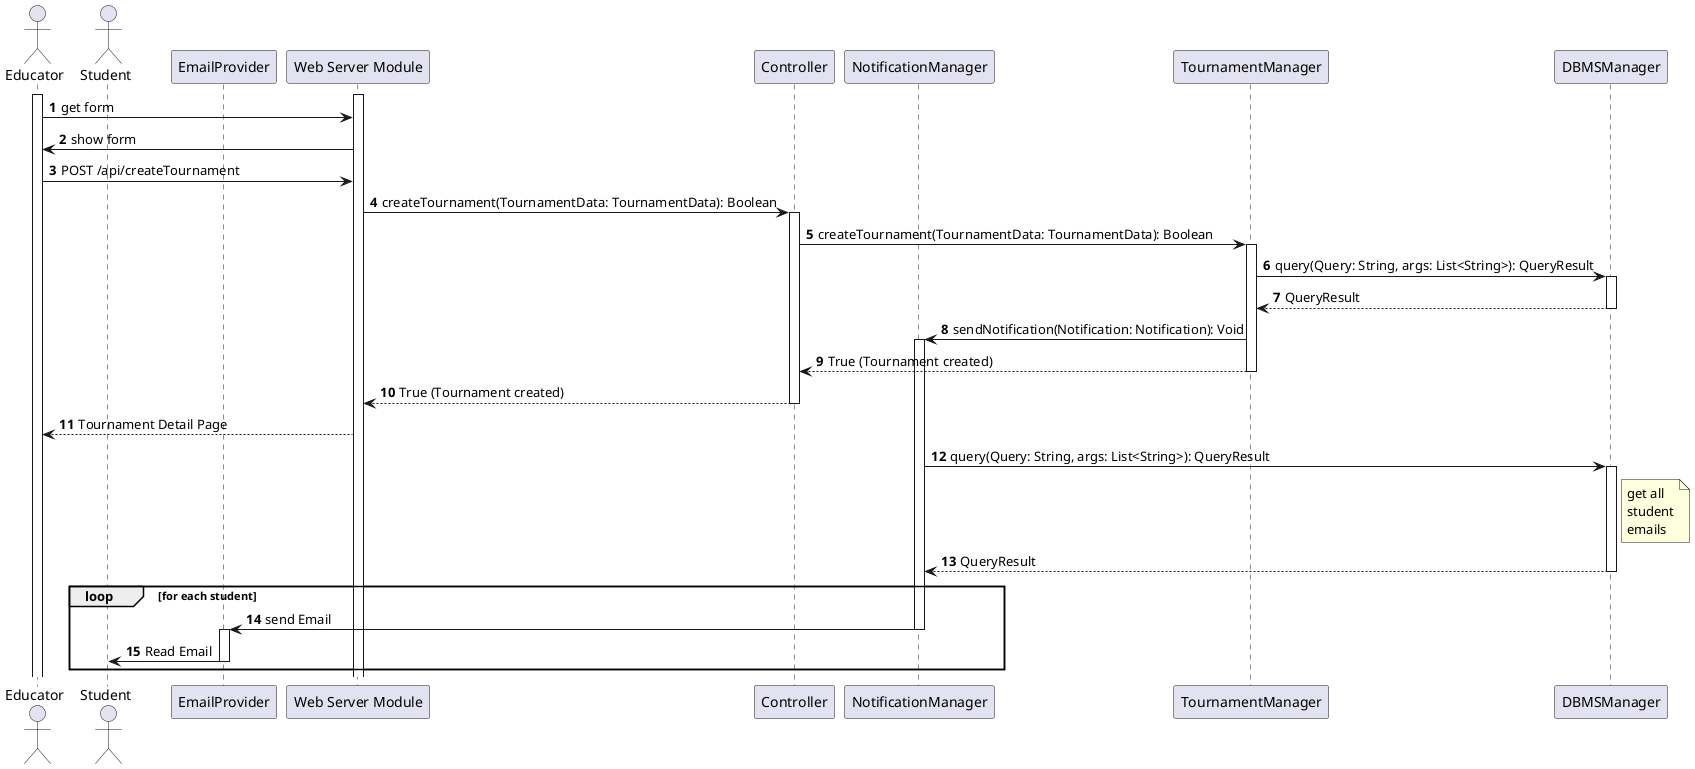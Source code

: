 @startuml

'NEW
autonumber
actor Educator as E
actor Student as S
participant EmailProvider as EM
participant "Web Server Module" as WS
participant Controller as C
participant NotificationManager as NM
participant TournamentManager as TM
participant DBMSManager as DB

activate E
activate WS
E -> WS: get form
WS -> E: show form
E -> WS: POST /api/createTournament
WS -> C: createTournament(TournamentData: TournamentData): Boolean
activate C
C -> TM: createTournament(TournamentData: TournamentData): Boolean
activate TM
TM -> DB: query(Query: String, args: List<String>): QueryResult
activate DB
DB --> TM: QueryResult
deactivate DB
TM -> NM: sendNotification(Notification: Notification): Void
activate NM
TM --> C: True (Tournament created)
deactivate TM
C --> WS: True (Tournament created)
deactivate C
WS --> E: Tournament Detail Page
NM -> DB: query(Query: String, args: List<String>): QueryResult
note right of DB: get all\nstudent\nemails
activate DB
DB --> NM: QueryResult
deactivate DB
loop for each student
NM -> EM: send Email
deactivate NM
activate EM
EM -> S: Read Email
deactivate EM
end

@enduml
